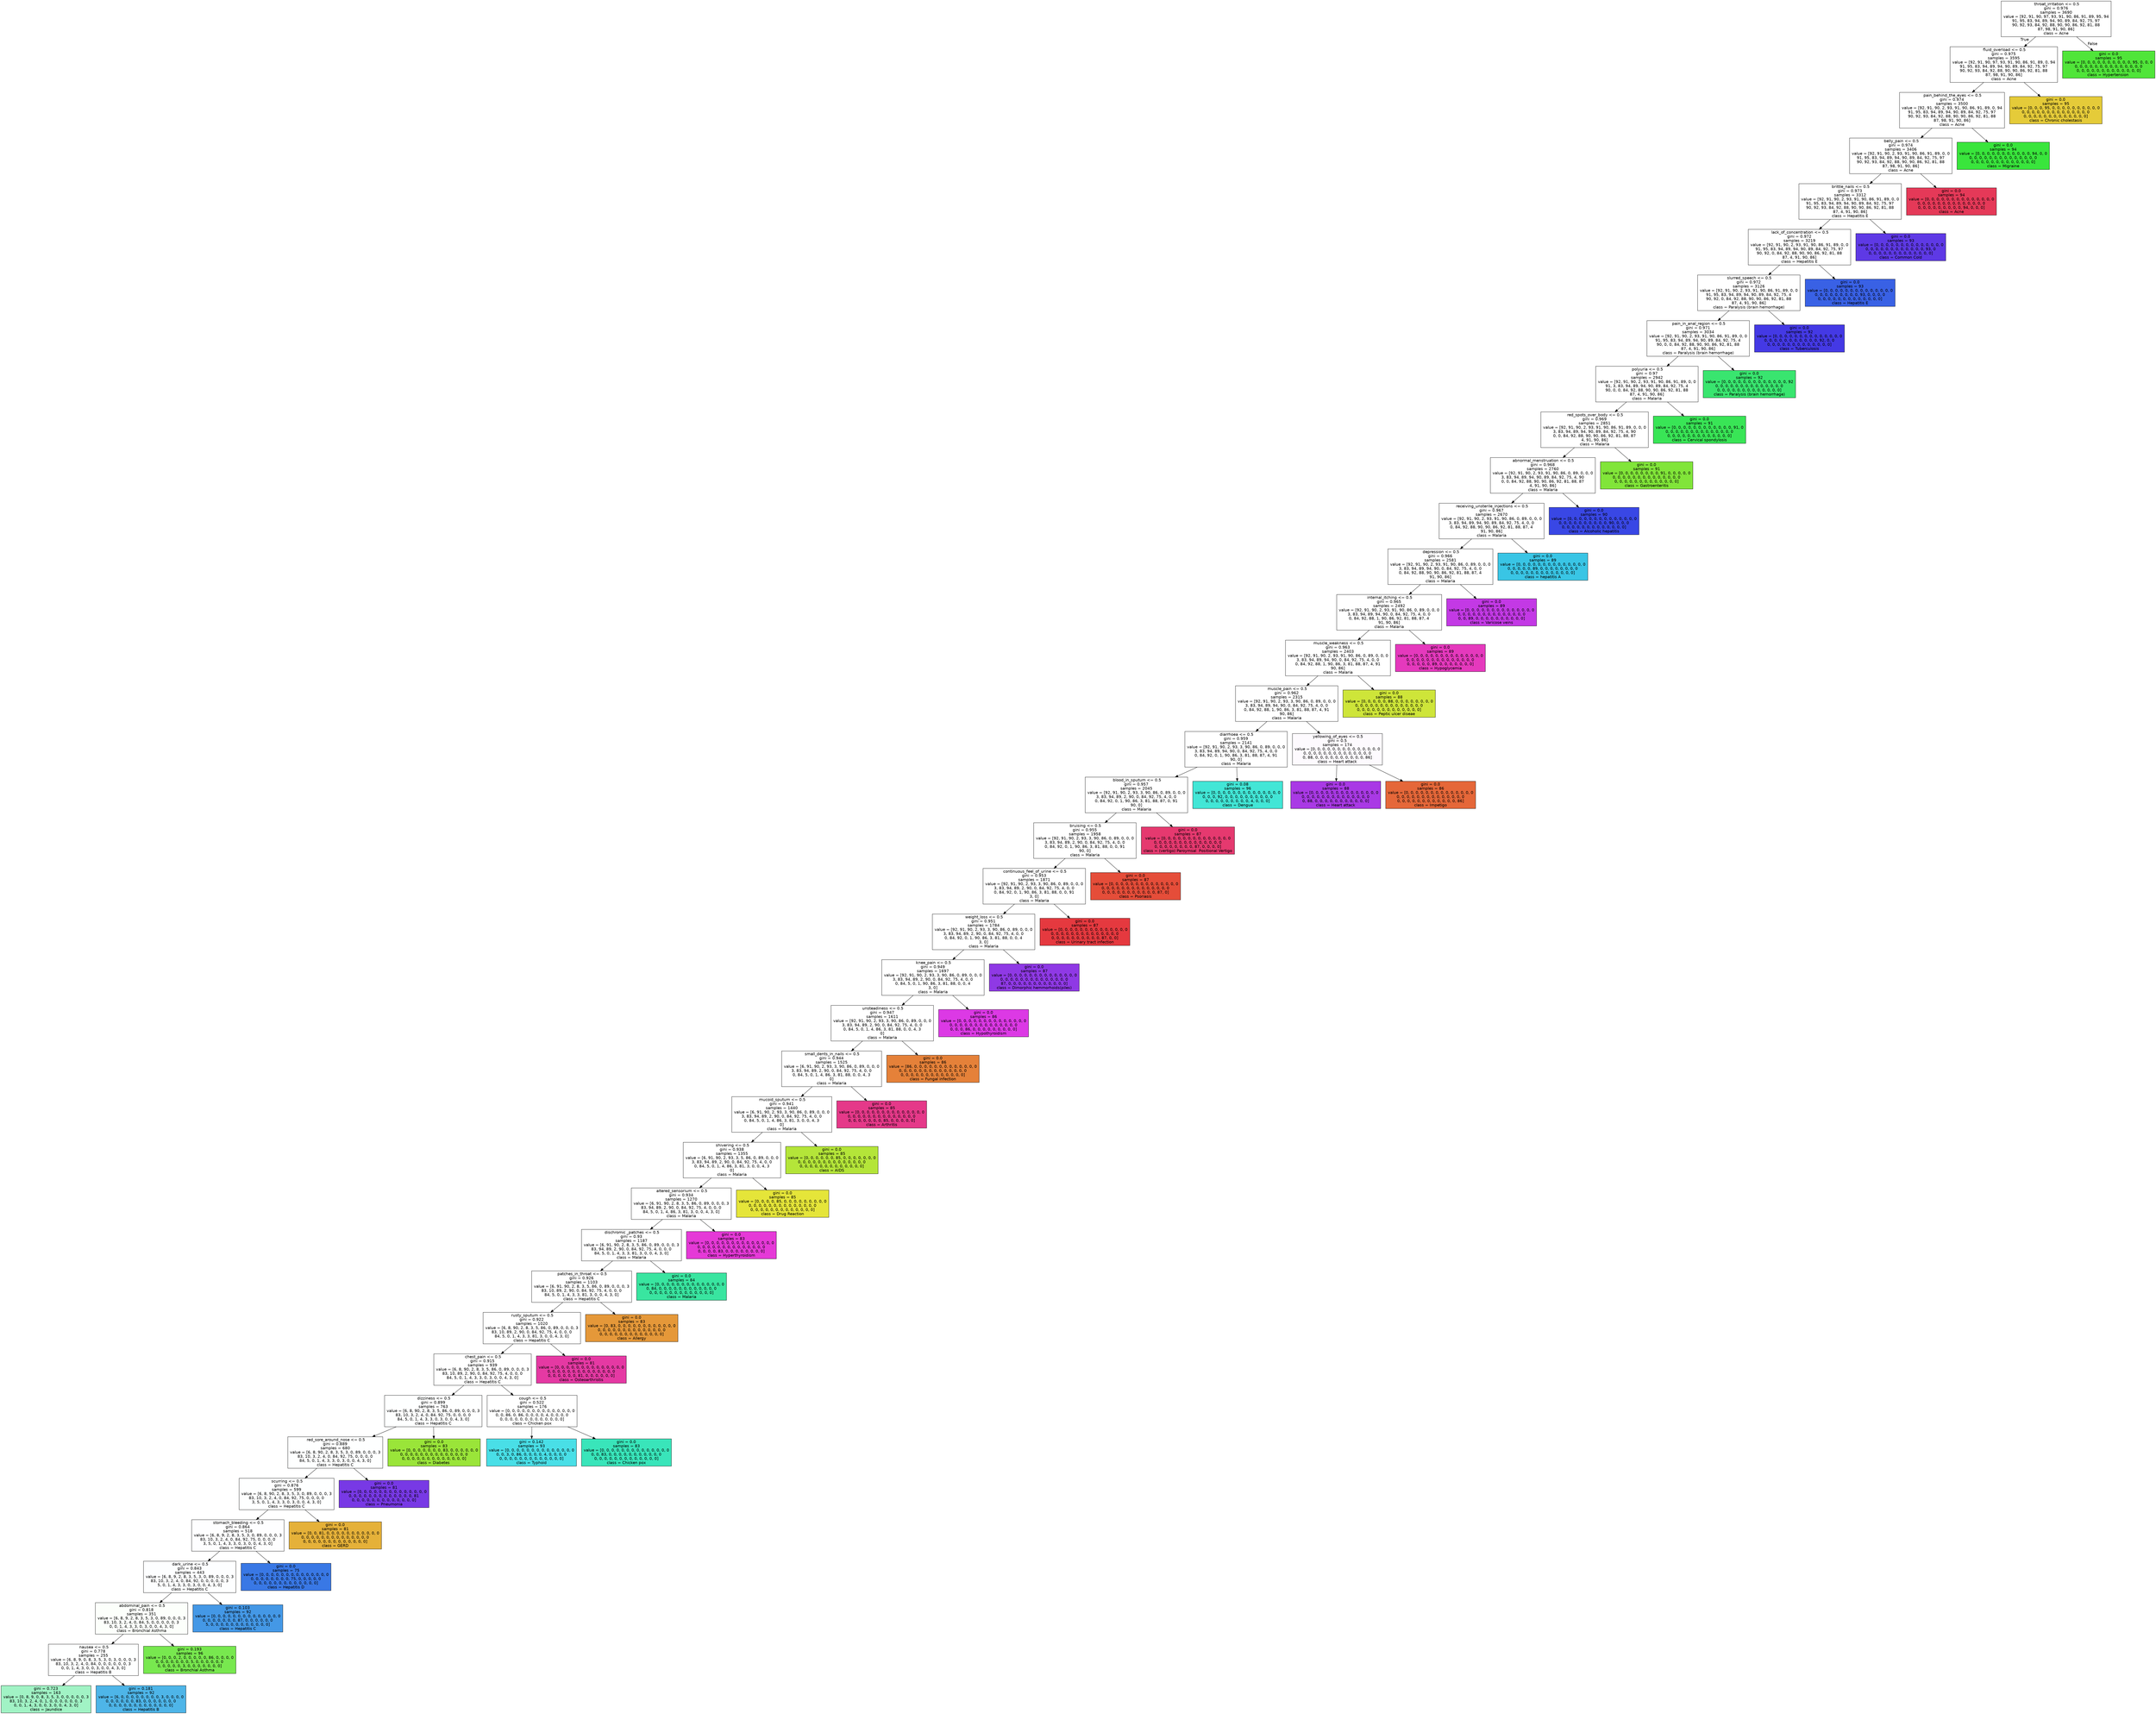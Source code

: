 digraph Tree {
node [shape=box, style="filled", color="black", fontname="helvetica"] ;
edge [fontname="helvetica"] ;
0 [label=" throat_irritation <= 0.5\ngini = 0.976\nsamples = 3690\nvalue = [92, 91, 90, 97, 93, 91, 90, 86, 91, 89, 95, 94\n91, 95, 83, 94, 89, 94, 90, 89, 84, 92, 75, 97\n90, 92, 93, 84, 92, 88, 90, 90, 86, 92, 81, 88\n87, 98, 91, 90, 86]\nclass = Acne", fillcolor="#ffffff"] ;
1 [label=" fluid_overload <= 0.5\ngini = 0.975\nsamples = 3595\nvalue = [92, 91, 90, 97, 93, 91, 90, 86, 91, 89, 0, 94\n91, 95, 83, 94, 89, 94, 90, 89, 84, 92, 75, 97\n90, 92, 93, 84, 92, 88, 90, 90, 86, 92, 81, 88\n87, 98, 91, 90, 86]\nclass = Acne", fillcolor="#ffffff"] ;
0 -> 1 [labeldistance=2.5, labelangle=45, headlabel="True"] ;
2 [label=" pain_behind_the_eyes <= 0.5\ngini = 0.974\nsamples = 3500\nvalue = [92, 91, 90, 2, 93, 91, 90, 86, 91, 89, 0, 94\n91, 95, 83, 94, 89, 94, 90, 89, 84, 92, 75, 97\n90, 92, 93, 84, 92, 88, 90, 90, 86, 92, 81, 88\n87, 98, 91, 90, 86]\nclass = Acne", fillcolor="#ffffff"] ;
1 -> 2 ;
3 [label=" belly_pain <= 0.5\ngini = 0.974\nsamples = 3406\nvalue = [92, 91, 90, 2, 93, 91, 90, 86, 91, 89, 0, 0\n91, 95, 83, 94, 89, 94, 90, 89, 84, 92, 75, 97\n90, 92, 93, 84, 92, 88, 90, 90, 86, 92, 81, 88\n87, 98, 91, 90, 86]\nclass = Acne", fillcolor="#ffffff"] ;
2 -> 3 ;
4 [label=" brittle_nails <= 0.5\ngini = 0.973\nsamples = 3312\nvalue = [92, 91, 90, 2, 93, 91, 90, 86, 91, 89, 0, 0\n91, 95, 83, 94, 89, 94, 90, 89, 84, 92, 75, 97\n90, 92, 93, 84, 92, 88, 90, 90, 86, 92, 81, 88\n87, 4, 91, 90, 86]\nclass = Hepatitis E", fillcolor="#ffffff"] ;
3 -> 4 ;
5 [label=" lack_of_concentration <= 0.5\ngini = 0.972\nsamples = 3219\nvalue = [92, 91, 90, 2, 93, 91, 90, 86, 91, 89, 0, 0\n91, 95, 83, 94, 89, 94, 90, 89, 84, 92, 75, 97\n90, 92, 0, 84, 92, 88, 90, 90, 86, 92, 81, 88\n87, 4, 91, 90, 86]\nclass = Hepatitis E", fillcolor="#ffffff"] ;
4 -> 5 ;
6 [label=" slurred_speech <= 0.5\ngini = 0.972\nsamples = 3126\nvalue = [92, 91, 90, 2, 93, 91, 90, 86, 91, 89, 0, 0\n91, 95, 83, 94, 89, 94, 90, 89, 84, 92, 75, 4\n90, 92, 0, 84, 92, 88, 90, 90, 86, 92, 81, 88\n87, 4, 91, 90, 86]\nclass = Paralysis (brain hemorrhage)", fillcolor="#ffffff"] ;
5 -> 6 ;
7 [label=" pain_in_anal_region <= 0.5\ngini = 0.971\nsamples = 3034\nvalue = [92, 91, 90, 2, 93, 91, 90, 86, 91, 89, 0, 0\n91, 95, 83, 94, 89, 94, 90, 89, 84, 92, 75, 4\n90, 0, 0, 84, 92, 88, 90, 90, 86, 92, 81, 88\n87, 4, 91, 90, 86]\nclass = Paralysis (brain hemorrhage)", fillcolor="#ffffff"] ;
6 -> 7 ;
8 [label=" polyuria <= 0.5\ngini = 0.97\nsamples = 2942\nvalue = [92, 91, 90, 2, 93, 91, 90, 86, 91, 89, 0, 0\n91, 3, 83, 94, 89, 94, 90, 89, 84, 92, 75, 4\n90, 0, 0, 84, 92, 88, 90, 90, 86, 92, 81, 88\n87, 4, 91, 90, 86]\nclass = Malaria", fillcolor="#ffffff"] ;
7 -> 8 ;
9 [label=" red_spots_over_body <= 0.5\ngini = 0.969\nsamples = 2851\nvalue = [92, 91, 90, 2, 93, 91, 90, 86, 91, 89, 0, 0, 0\n3, 83, 94, 89, 94, 90, 89, 84, 92, 75, 4, 90\n0, 0, 84, 92, 88, 90, 90, 86, 92, 81, 88, 87\n4, 91, 90, 86]\nclass = Malaria", fillcolor="#ffffff"] ;
8 -> 9 ;
10 [label=" abnormal_menstruation <= 0.5\ngini = 0.968\nsamples = 2760\nvalue = [92, 91, 90, 2, 93, 91, 90, 86, 0, 89, 0, 0, 0\n3, 83, 94, 89, 94, 90, 89, 84, 92, 75, 4, 90\n0, 0, 84, 92, 88, 90, 90, 86, 92, 81, 88, 87\n4, 91, 90, 86]\nclass = Malaria", fillcolor="#ffffff"] ;
9 -> 10 ;
11 [label=" receiving_unsterile_injections <= 0.5\ngini = 0.967\nsamples = 2670\nvalue = [92, 91, 90, 2, 93, 91, 90, 86, 0, 89, 0, 0, 0\n3, 83, 94, 89, 94, 90, 89, 84, 92, 75, 4, 0, 0\n0, 84, 92, 88, 90, 90, 86, 92, 81, 88, 87, 4\n91, 90, 86]\nclass = Malaria", fillcolor="#ffffff"] ;
10 -> 11 ;
12 [label=" depression <= 0.5\ngini = 0.966\nsamples = 2581\nvalue = [92, 91, 90, 2, 93, 91, 90, 86, 0, 89, 0, 0, 0\n3, 83, 94, 89, 94, 90, 0, 84, 92, 75, 4, 0, 0\n0, 84, 92, 88, 90, 90, 86, 92, 81, 88, 87, 4\n91, 90, 86]\nclass = Malaria", fillcolor="#ffffff"] ;
11 -> 12 ;
13 [label=" internal_itching <= 0.5\ngini = 0.965\nsamples = 2492\nvalue = [92, 91, 90, 2, 93, 91, 90, 86, 0, 89, 0, 0, 0\n3, 83, 94, 89, 94, 90, 0, 84, 92, 75, 4, 0, 0\n0, 84, 92, 88, 1, 90, 86, 92, 81, 88, 87, 4\n91, 90, 86]\nclass = Malaria", fillcolor="#ffffff"] ;
12 -> 13 ;
14 [label=" muscle_weakness <= 0.5\ngini = 0.963\nsamples = 2403\nvalue = [92, 91, 90, 2, 93, 91, 90, 86, 0, 89, 0, 0, 0\n3, 83, 94, 89, 94, 90, 0, 84, 92, 75, 4, 0, 0\n0, 84, 92, 88, 1, 90, 86, 3, 81, 88, 87, 4, 91\n90, 86]\nclass = Malaria", fillcolor="#ffffff"] ;
13 -> 14 ;
15 [label=" muscle_pain <= 0.5\ngini = 0.962\nsamples = 2315\nvalue = [92, 91, 90, 2, 93, 3, 90, 86, 0, 89, 0, 0, 0\n3, 83, 94, 89, 94, 90, 0, 84, 92, 75, 4, 0, 0\n0, 84, 92, 88, 1, 90, 86, 3, 81, 88, 87, 4, 91\n90, 86]\nclass = Malaria", fillcolor="#ffffff"] ;
14 -> 15 ;
16 [label=" diarrhoea <= 0.5\ngini = 0.959\nsamples = 2141\nvalue = [92, 91, 90, 2, 93, 3, 90, 86, 0, 89, 0, 0, 0\n3, 83, 94, 89, 94, 90, 0, 84, 92, 75, 4, 0, 0\n0, 84, 92, 0, 1, 90, 86, 3, 81, 88, 87, 4, 91\n90, 0]\nclass = Malaria", fillcolor="#ffffff"] ;
15 -> 16 ;
17 [label=" blood_in_sputum <= 0.5\ngini = 0.957\nsamples = 2045\nvalue = [92, 91, 90, 2, 93, 3, 90, 86, 0, 89, 0, 0, 0\n3, 83, 94, 89, 2, 90, 0, 84, 92, 75, 4, 0, 0\n0, 84, 92, 0, 1, 90, 86, 3, 81, 88, 87, 0, 91\n90, 0]\nclass = Malaria", fillcolor="#ffffff"] ;
16 -> 17 ;
18 [label=" bruising <= 0.5\ngini = 0.955\nsamples = 1958\nvalue = [92, 91, 90, 2, 93, 3, 90, 86, 0, 89, 0, 0, 0\n3, 83, 94, 89, 2, 90, 0, 84, 92, 75, 4, 0, 0\n0, 84, 92, 0, 1, 90, 86, 3, 81, 88, 0, 0, 91\n90, 0]\nclass = Malaria", fillcolor="#ffffff"] ;
17 -> 18 ;
19 [label=" continuous_feel_of_urine <= 0.5\ngini = 0.953\nsamples = 1871\nvalue = [92, 91, 90, 2, 93, 3, 90, 86, 0, 89, 0, 0, 0\n3, 83, 94, 89, 2, 90, 0, 84, 92, 75, 4, 0, 0\n0, 84, 92, 0, 1, 90, 86, 3, 81, 88, 0, 0, 91\n3, 0]\nclass = Malaria", fillcolor="#ffffff"] ;
18 -> 19 ;
20 [label=" weight_loss <= 0.5\ngini = 0.951\nsamples = 1784\nvalue = [92, 91, 90, 2, 93, 3, 90, 86, 0, 89, 0, 0, 0\n3, 83, 94, 89, 2, 90, 0, 84, 92, 75, 4, 0, 0\n0, 84, 92, 0, 1, 90, 86, 3, 81, 88, 0, 0, 4\n3, 0]\nclass = Malaria", fillcolor="#ffffff"] ;
19 -> 20 ;
21 [label=" knee_pain <= 0.5\ngini = 0.949\nsamples = 1697\nvalue = [92, 91, 90, 2, 93, 3, 90, 86, 0, 89, 0, 0, 0\n3, 83, 94, 89, 2, 90, 0, 84, 92, 75, 4, 0, 0\n0, 84, 5, 0, 1, 90, 86, 3, 81, 88, 0, 0, 4\n3, 0]\nclass = Malaria", fillcolor="#ffffff"] ;
20 -> 21 ;
22 [label=" unsteadiness <= 0.5\ngini = 0.947\nsamples = 1611\nvalue = [92, 91, 90, 2, 93, 3, 90, 86, 0, 89, 0, 0, 0\n3, 83, 94, 89, 2, 90, 0, 84, 92, 75, 4, 0, 0\n0, 84, 5, 0, 1, 4, 86, 3, 81, 88, 0, 0, 4, 3\n0]\nclass = Malaria", fillcolor="#ffffff"] ;
21 -> 22 ;
23 [label=" small_dents_in_nails <= 0.5\ngini = 0.944\nsamples = 1525\nvalue = [6, 91, 90, 2, 93, 3, 90, 86, 0, 89, 0, 0, 0\n3, 83, 94, 89, 2, 90, 0, 84, 92, 75, 4, 0, 0\n0, 84, 5, 0, 1, 4, 86, 3, 81, 88, 0, 0, 4, 3\n0]\nclass = Malaria", fillcolor="#ffffff"] ;
22 -> 23 ;
24 [label=" mucoid_sputum <= 0.5\ngini = 0.941\nsamples = 1440\nvalue = [6, 91, 90, 2, 93, 3, 90, 86, 0, 89, 0, 0, 0\n3, 83, 94, 89, 2, 90, 0, 84, 92, 75, 4, 0, 0\n0, 84, 5, 0, 1, 4, 86, 3, 81, 3, 0, 0, 4, 3\n0]\nclass = Malaria", fillcolor="#ffffff"] ;
23 -> 24 ;
25 [label=" shivering <= 0.5\ngini = 0.938\nsamples = 1355\nvalue = [6, 91, 90, 2, 93, 3, 5, 86, 0, 89, 0, 0, 0\n3, 83, 94, 89, 2, 90, 0, 84, 92, 75, 4, 0, 0\n0, 84, 5, 0, 1, 4, 86, 3, 81, 3, 0, 0, 4, 3\n0]\nclass = Malaria", fillcolor="#ffffff"] ;
24 -> 25 ;
26 [label=" altered_sensorium <= 0.5\ngini = 0.934\nsamples = 1270\nvalue = [6, 91, 90, 2, 8, 3, 5, 86, 0, 89, 0, 0, 0, 3\n83, 94, 89, 2, 90, 0, 84, 92, 75, 4, 0, 0, 0\n84, 5, 0, 1, 4, 86, 3, 81, 3, 0, 0, 4, 3, 0]\nclass = Malaria", fillcolor="#ffffff"] ;
25 -> 26 ;
27 [label=" dischromic _patches <= 0.5\ngini = 0.93\nsamples = 1187\nvalue = [6, 91, 90, 2, 8, 3, 5, 86, 0, 89, 0, 0, 0, 3\n83, 94, 89, 2, 90, 0, 84, 92, 75, 4, 0, 0, 0\n84, 5, 0, 1, 4, 3, 3, 81, 3, 0, 0, 4, 3, 0]\nclass = Malaria", fillcolor="#ffffff"] ;
26 -> 27 ;
28 [label=" patches_in_throat <= 0.5\ngini = 0.926\nsamples = 1103\nvalue = [6, 91, 90, 2, 8, 3, 5, 86, 0, 89, 0, 0, 0, 3\n83, 10, 89, 2, 90, 0, 84, 92, 75, 4, 0, 0, 0\n84, 5, 0, 1, 4, 3, 3, 81, 3, 0, 0, 4, 3, 0]\nclass = Hepatitis C", fillcolor="#ffffff"] ;
27 -> 28 ;
29 [label=" rusty_sputum <= 0.5\ngini = 0.922\nsamples = 1020\nvalue = [6, 8, 90, 2, 8, 3, 5, 86, 0, 89, 0, 0, 0, 3\n83, 10, 89, 2, 90, 0, 84, 92, 75, 4, 0, 0, 0\n84, 5, 0, 1, 4, 3, 3, 81, 3, 0, 0, 4, 3, 0]\nclass = Hepatitis C", fillcolor="#ffffff"] ;
28 -> 29 ;
30 [label=" chest_pain <= 0.5\ngini = 0.915\nsamples = 939\nvalue = [6, 8, 90, 2, 8, 3, 5, 86, 0, 89, 0, 0, 0, 3\n83, 10, 89, 2, 90, 0, 84, 92, 75, 4, 0, 0, 0\n84, 5, 0, 1, 4, 3, 3, 0, 3, 0, 0, 4, 3, 0]\nclass = Hepatitis C", fillcolor="#ffffff"] ;
29 -> 30 ;
31 [label=" dizziness <= 0.5\ngini = 0.899\nsamples = 763\nvalue = [6, 8, 90, 2, 8, 3, 5, 86, 0, 89, 0, 0, 0, 3\n83, 10, 3, 2, 4, 0, 84, 92, 75, 0, 0, 0, 0\n84, 5, 0, 1, 4, 3, 3, 0, 3, 0, 0, 4, 3, 0]\nclass = Hepatitis C", fillcolor="#feffff"] ;
30 -> 31 ;
32 [label=" red_sore_around_nose <= 0.5\ngini = 0.889\nsamples = 680\nvalue = [6, 8, 90, 2, 8, 3, 5, 3, 0, 89, 0, 0, 0, 3\n83, 10, 3, 2, 4, 0, 84, 92, 75, 0, 0, 0, 0\n84, 5, 0, 1, 4, 3, 3, 0, 3, 0, 0, 4, 3, 0]\nclass = Hepatitis C", fillcolor="#feffff"] ;
31 -> 32 ;
33 [label=" scurring <= 0.5\ngini = 0.876\nsamples = 599\nvalue = [6, 8, 90, 2, 8, 3, 5, 3, 0, 89, 0, 0, 0, 3\n83, 10, 3, 2, 4, 0, 84, 92, 75, 0, 0, 0, 0\n3, 5, 0, 1, 4, 3, 3, 0, 3, 0, 0, 4, 3, 0]\nclass = Hepatitis C", fillcolor="#feffff"] ;
32 -> 33 ;
34 [label=" stomach_bleeding <= 0.5\ngini = 0.864\nsamples = 518\nvalue = [6, 8, 9, 2, 8, 3, 5, 3, 0, 89, 0, 0, 0, 3\n83, 10, 3, 2, 4, 0, 84, 92, 75, 0, 0, 0, 0\n3, 5, 0, 1, 4, 3, 3, 0, 3, 0, 0, 4, 3, 0]\nclass = Hepatitis C", fillcolor="#fefeff"] ;
33 -> 34 ;
35 [label=" dark_urine <= 0.5\ngini = 0.843\nsamples = 443\nvalue = [6, 8, 9, 2, 8, 3, 5, 3, 0, 89, 0, 0, 0, 3\n83, 10, 3, 2, 4, 0, 84, 92, 0, 0, 0, 0, 0, 3\n5, 0, 1, 4, 3, 3, 0, 3, 0, 0, 4, 3, 0]\nclass = Hepatitis C", fillcolor="#fdfeff"] ;
34 -> 35 ;
36 [label=" abdominal_pain <= 0.5\ngini = 0.818\nsamples = 351\nvalue = [6, 8, 9, 2, 8, 3, 5, 3, 0, 89, 0, 0, 0, 3\n83, 10, 3, 2, 4, 0, 84, 5, 0, 0, 0, 0, 0, 3\n0, 0, 1, 4, 3, 3, 0, 3, 0, 0, 4, 3, 0]\nclass = Bronchial Asthma", fillcolor="#fcfffb"] ;
35 -> 36 ;
37 [label=" nausea <= 0.5\ngini = 0.778\nsamples = 255\nvalue = [6, 8, 9, 0, 8, 3, 5, 3, 0, 3, 0, 0, 0, 3\n83, 10, 3, 2, 4, 0, 84, 0, 0, 0, 0, 0, 0, 3\n0, 0, 1, 4, 3, 0, 0, 3, 0, 0, 4, 3, 0]\nclass = Hepatitis B", fillcolor="#feffff"] ;
36 -> 37 ;
38 [label="gini = 0.723\nsamples = 163\nvalue = [0, 8, 9, 0, 8, 3, 5, 3, 0, 0, 0, 0, 0, 3\n83, 10, 3, 2, 4, 0, 1, 0, 0, 0, 0, 0, 0, 3\n0, 0, 1, 4, 3, 0, 0, 3, 0, 0, 4, 3, 0]\nclass = Jaundice", fillcolor="#a1f3c5"] ;
37 -> 38 ;
39 [label="gini = 0.181\nsamples = 92\nvalue = [6, 0, 0, 0, 0, 0, 0, 0, 0, 3, 0, 0, 0, 0\n0, 0, 0, 0, 0, 0, 83, 0, 0, 0, 0, 0, 0, 0\n0, 0, 0, 0, 0, 0, 0, 0, 0, 0, 0, 0, 0]\nclass = Hepatitis B", fillcolor="#4eb5e8"] ;
37 -> 39 ;
40 [label="gini = 0.193\nsamples = 96\nvalue = [0, 0, 0, 2, 0, 0, 0, 0, 0, 86, 0, 0, 0, 0\n0, 0, 0, 0, 0, 0, 0, 5, 0, 0, 0, 0, 0, 0\n0, 0, 0, 0, 0, 3, 0, 0, 0, 0, 0, 0, 0]\nclass = Bronchial Asthma", fillcolor="#78e84f"] ;
36 -> 40 ;
41 [label="gini = 0.103\nsamples = 92\nvalue = [0, 0, 0, 0, 0, 0, 0, 0, 0, 0, 0, 0, 0, 0\n0, 0, 0, 0, 0, 0, 0, 87, 0, 0, 0, 0, 0, 0\n5, 0, 0, 0, 0, 0, 0, 0, 0, 0, 0, 0, 0]\nclass = Hepatitis C", fillcolor="#4498e6"] ;
35 -> 41 ;
42 [label="gini = 0.0\nsamples = 75\nvalue = [0, 0, 0, 0, 0, 0, 0, 0, 0, 0, 0, 0, 0, 0\n0, 0, 0, 0, 0, 0, 0, 0, 75, 0, 0, 0, 0, 0\n0, 0, 0, 0, 0, 0, 0, 0, 0, 0, 0, 0, 0]\nclass = Hepatitis D", fillcolor="#3978e5"] ;
34 -> 42 ;
43 [label="gini = 0.0\nsamples = 81\nvalue = [0, 0, 81, 0, 0, 0, 0, 0, 0, 0, 0, 0, 0, 0\n0, 0, 0, 0, 0, 0, 0, 0, 0, 0, 0, 0, 0, 0\n0, 0, 0, 0, 0, 0, 0, 0, 0, 0, 0, 0, 0]\nclass = GERD", fillcolor="#e5b139"] ;
33 -> 43 ;
44 [label="gini = 0.0\nsamples = 81\nvalue = [0, 0, 0, 0, 0, 0, 0, 0, 0, 0, 0, 0, 0, 0\n0, 0, 0, 0, 0, 0, 0, 0, 0, 0, 0, 0, 0, 81\n0, 0, 0, 0, 0, 0, 0, 0, 0, 0, 0, 0, 0]\nclass = Pneumonia", fillcolor="#7839e5"] ;
32 -> 44 ;
45 [label="gini = 0.0\nsamples = 83\nvalue = [0, 0, 0, 0, 0, 0, 0, 83, 0, 0, 0, 0, 0, 0\n0, 0, 0, 0, 0, 0, 0, 0, 0, 0, 0, 0, 0, 0\n0, 0, 0, 0, 0, 0, 0, 0, 0, 0, 0, 0, 0]\nclass = Diabetes ", fillcolor="#9ae539"] ;
31 -> 45 ;
46 [label=" cough <= 0.5\ngini = 0.522\nsamples = 176\nvalue = [0, 0, 0, 0, 0, 0, 0, 0, 0, 0, 0, 0, 0, 0\n0, 0, 86, 0, 86, 0, 0, 0, 0, 4, 0, 0, 0, 0\n0, 0, 0, 0, 0, 0, 0, 0, 0, 0, 0, 0, 0]\nclass = Chicken pox", fillcolor="#ffffff"] ;
30 -> 46 ;
47 [label="gini = 0.142\nsamples = 93\nvalue = [0, 0, 0, 0, 0, 0, 0, 0, 0, 0, 0, 0, 0, 0\n0, 0, 3, 0, 86, 0, 0, 0, 0, 4, 0, 0, 0, 0\n0, 0, 0, 0, 0, 0, 0, 0, 0, 0, 0, 0, 0]\nclass = Typhoid", fillcolor="#49dfe7"] ;
46 -> 47 ;
48 [label="gini = 0.0\nsamples = 83\nvalue = [0, 0, 0, 0, 0, 0, 0, 0, 0, 0, 0, 0, 0, 0\n0, 0, 83, 0, 0, 0, 0, 0, 0, 0, 0, 0, 0, 0\n0, 0, 0, 0, 0, 0, 0, 0, 0, 0, 0, 0, 0]\nclass = Chicken pox", fillcolor="#39e5ba"] ;
46 -> 48 ;
49 [label="gini = 0.0\nsamples = 81\nvalue = [0, 0, 0, 0, 0, 0, 0, 0, 0, 0, 0, 0, 0, 0\n0, 0, 0, 0, 0, 0, 0, 0, 0, 0, 0, 0, 0, 0\n0, 0, 0, 0, 0, 0, 81, 0, 0, 0, 0, 0, 0]\nclass = Osteoarthristis", fillcolor="#e539a3"] ;
29 -> 49 ;
50 [label="gini = 0.0\nsamples = 83\nvalue = [0, 83, 0, 0, 0, 0, 0, 0, 0, 0, 0, 0, 0, 0\n0, 0, 0, 0, 0, 0, 0, 0, 0, 0, 0, 0, 0, 0\n0, 0, 0, 0, 0, 0, 0, 0, 0, 0, 0, 0, 0]\nclass = Allergy", fillcolor="#e59839"] ;
28 -> 50 ;
51 [label="gini = 0.0\nsamples = 84\nvalue = [0, 0, 0, 0, 0, 0, 0, 0, 0, 0, 0, 0, 0, 0\n0, 84, 0, 0, 0, 0, 0, 0, 0, 0, 0, 0, 0, 0\n0, 0, 0, 0, 0, 0, 0, 0, 0, 0, 0, 0, 0]\nclass = Malaria", fillcolor="#39e5a0"] ;
27 -> 51 ;
52 [label="gini = 0.0\nsamples = 83\nvalue = [0, 0, 0, 0, 0, 0, 0, 0, 0, 0, 0, 0, 0, 0\n0, 0, 0, 0, 0, 0, 0, 0, 0, 0, 0, 0, 0, 0\n0, 0, 0, 0, 83, 0, 0, 0, 0, 0, 0, 0, 0]\nclass = Hyperthyroidism", fillcolor="#e539d7"] ;
26 -> 52 ;
53 [label="gini = 0.0\nsamples = 85\nvalue = [0, 0, 0, 0, 85, 0, 0, 0, 0, 0, 0, 0, 0, 0\n0, 0, 0, 0, 0, 0, 0, 0, 0, 0, 0, 0, 0, 0\n0, 0, 0, 0, 0, 0, 0, 0, 0, 0, 0, 0, 0]\nclass = Drug Reaction", fillcolor="#e5e539"] ;
25 -> 53 ;
54 [label="gini = 0.0\nsamples = 85\nvalue = [0, 0, 0, 0, 0, 0, 85, 0, 0, 0, 0, 0, 0, 0\n0, 0, 0, 0, 0, 0, 0, 0, 0, 0, 0, 0, 0, 0\n0, 0, 0, 0, 0, 0, 0, 0, 0, 0, 0, 0, 0]\nclass = AIDS", fillcolor="#b4e539"] ;
24 -> 54 ;
55 [label="gini = 0.0\nsamples = 85\nvalue = [0, 0, 0, 0, 0, 0, 0, 0, 0, 0, 0, 0, 0, 0\n0, 0, 0, 0, 0, 0, 0, 0, 0, 0, 0, 0, 0, 0\n0, 0, 0, 0, 0, 0, 0, 85, 0, 0, 0, 0, 0]\nclass = Arthritis", fillcolor="#e53989"] ;
23 -> 55 ;
56 [label="gini = 0.0\nsamples = 86\nvalue = [86, 0, 0, 0, 0, 0, 0, 0, 0, 0, 0, 0, 0, 0\n0, 0, 0, 0, 0, 0, 0, 0, 0, 0, 0, 0, 0, 0\n0, 0, 0, 0, 0, 0, 0, 0, 0, 0, 0, 0, 0]\nclass = Fungal infection", fillcolor="#e58139"] ;
22 -> 56 ;
57 [label="gini = 0.0\nsamples = 86\nvalue = [0, 0, 0, 0, 0, 0, 0, 0, 0, 0, 0, 0, 0, 0\n0, 0, 0, 0, 0, 0, 0, 0, 0, 0, 0, 0, 0, 0\n0, 0, 0, 86, 0, 0, 0, 0, 0, 0, 0, 0, 0]\nclass = Hypothyroidism", fillcolor="#dc39e5"] ;
21 -> 57 ;
58 [label="gini = 0.0\nsamples = 87\nvalue = [0, 0, 0, 0, 0, 0, 0, 0, 0, 0, 0, 0, 0, 0\n0, 0, 0, 0, 0, 0, 0, 0, 0, 0, 0, 0, 0, 0\n87, 0, 0, 0, 0, 0, 0, 0, 0, 0, 0, 0, 0]\nclass = Dimorphic hemmorhoids(piles)", fillcolor="#8f39e5"] ;
20 -> 58 ;
59 [label="gini = 0.0\nsamples = 87\nvalue = [0, 0, 0, 0, 0, 0, 0, 0, 0, 0, 0, 0, 0, 0\n0, 0, 0, 0, 0, 0, 0, 0, 0, 0, 0, 0, 0, 0\n0, 0, 0, 0, 0, 0, 0, 0, 0, 0, 87, 0, 0]\nclass = Urinary tract infection", fillcolor="#e5393f"] ;
19 -> 59 ;
60 [label="gini = 0.0\nsamples = 87\nvalue = [0, 0, 0, 0, 0, 0, 0, 0, 0, 0, 0, 0, 0, 0\n0, 0, 0, 0, 0, 0, 0, 0, 0, 0, 0, 0, 0, 0\n0, 0, 0, 0, 0, 0, 0, 0, 0, 0, 0, 87, 0]\nclass = Psoriasis", fillcolor="#e54d39"] ;
18 -> 60 ;
61 [label="gini = 0.0\nsamples = 87\nvalue = [0, 0, 0, 0, 0, 0, 0, 0, 0, 0, 0, 0, 0, 0\n0, 0, 0, 0, 0, 0, 0, 0, 0, 0, 0, 0, 0, 0\n0, 0, 0, 0, 0, 0, 0, 0, 87, 0, 0, 0, 0]\nclass = (vertigo) Paroymsal  Positional Vertigo", fillcolor="#e5396f"] ;
17 -> 61 ;
62 [label="gini = 0.08\nsamples = 96\nvalue = [0, 0, 0, 0, 0, 0, 0, 0, 0, 0, 0, 0, 0, 0\n0, 0, 0, 92, 0, 0, 0, 0, 0, 0, 0, 0, 0, 0\n0, 0, 0, 0, 0, 0, 0, 0, 0, 4, 0, 0, 0]\nclass = Dengue", fillcolor="#42e6d6"] ;
16 -> 62 ;
63 [label=" yellowing_of_eyes <= 0.5\ngini = 0.5\nsamples = 174\nvalue = [0, 0, 0, 0, 0, 0, 0, 0, 0, 0, 0, 0, 0, 0\n0, 0, 0, 0, 0, 0, 0, 0, 0, 0, 0, 0, 0, 0\n0, 88, 0, 0, 0, 0, 0, 0, 0, 0, 0, 0, 86]\nclass = Heart attack", fillcolor="#fdfafe"] ;
15 -> 63 ;
64 [label="gini = 0.0\nsamples = 88\nvalue = [0, 0, 0, 0, 0, 0, 0, 0, 0, 0, 0, 0, 0, 0\n0, 0, 0, 0, 0, 0, 0, 0, 0, 0, 0, 0, 0, 0\n0, 88, 0, 0, 0, 0, 0, 0, 0, 0, 0, 0, 0]\nclass = Heart attack", fillcolor="#a939e5"] ;
63 -> 64 ;
65 [label="gini = 0.0\nsamples = 86\nvalue = [0, 0, 0, 0, 0, 0, 0, 0, 0, 0, 0, 0, 0, 0\n0, 0, 0, 0, 0, 0, 0, 0, 0, 0, 0, 0, 0, 0\n0, 0, 0, 0, 0, 0, 0, 0, 0, 0, 0, 0, 86]\nclass = Impetigo", fillcolor="#e56739"] ;
63 -> 65 ;
66 [label="gini = 0.0\nsamples = 88\nvalue = [0, 0, 0, 0, 0, 88, 0, 0, 0, 0, 0, 0, 0, 0\n0, 0, 0, 0, 0, 0, 0, 0, 0, 0, 0, 0, 0, 0\n0, 0, 0, 0, 0, 0, 0, 0, 0, 0, 0, 0, 0]\nclass = Peptic ulcer diseae", fillcolor="#cee539"] ;
14 -> 66 ;
67 [label="gini = 0.0\nsamples = 89\nvalue = [0, 0, 0, 0, 0, 0, 0, 0, 0, 0, 0, 0, 0, 0\n0, 0, 0, 0, 0, 0, 0, 0, 0, 0, 0, 0, 0, 0\n0, 0, 0, 0, 0, 89, 0, 0, 0, 0, 0, 0, 0]\nclass = Hypoglycemia", fillcolor="#e539bd"] ;
13 -> 67 ;
68 [label="gini = 0.0\nsamples = 89\nvalue = [0, 0, 0, 0, 0, 0, 0, 0, 0, 0, 0, 0, 0, 0\n0, 0, 0, 0, 0, 0, 0, 0, 0, 0, 0, 0, 0, 0\n0, 0, 89, 0, 0, 0, 0, 0, 0, 0, 0, 0, 0]\nclass = Varicose veins", fillcolor="#c339e5"] ;
12 -> 68 ;
69 [label="gini = 0.0\nsamples = 89\nvalue = [0, 0, 0, 0, 0, 0, 0, 0, 0, 0, 0, 0, 0, 0\n0, 0, 0, 0, 0, 89, 0, 0, 0, 0, 0, 0, 0, 0\n0, 0, 0, 0, 0, 0, 0, 0, 0, 0, 0, 0, 0]\nclass = hepatitis A", fillcolor="#39c5e5"] ;
11 -> 69 ;
70 [label="gini = 0.0\nsamples = 90\nvalue = [0, 0, 0, 0, 0, 0, 0, 0, 0, 0, 0, 0, 0, 0\n0, 0, 0, 0, 0, 0, 0, 0, 0, 0, 90, 0, 0, 0\n0, 0, 0, 0, 0, 0, 0, 0, 0, 0, 0, 0, 0]\nclass = Alcoholic hepatitis", fillcolor="#3947e5"] ;
10 -> 70 ;
71 [label="gini = 0.0\nsamples = 91\nvalue = [0, 0, 0, 0, 0, 0, 0, 0, 91, 0, 0, 0, 0, 0\n0, 0, 0, 0, 0, 0, 0, 0, 0, 0, 0, 0, 0, 0\n0, 0, 0, 0, 0, 0, 0, 0, 0, 0, 0, 0, 0]\nclass = Gastroenteritis", fillcolor="#81e539"] ;
9 -> 71 ;
72 [label="gini = 0.0\nsamples = 91\nvalue = [0, 0, 0, 0, 0, 0, 0, 0, 0, 0, 0, 0, 91, 0\n0, 0, 0, 0, 0, 0, 0, 0, 0, 0, 0, 0, 0, 0\n0, 0, 0, 0, 0, 0, 0, 0, 0, 0, 0, 0, 0]\nclass = Cervical spondylosis", fillcolor="#39e556"] ;
8 -> 72 ;
73 [label="gini = 0.0\nsamples = 92\nvalue = [0, 0, 0, 0, 0, 0, 0, 0, 0, 0, 0, 0, 0, 92\n0, 0, 0, 0, 0, 0, 0, 0, 0, 0, 0, 0, 0, 0\n0, 0, 0, 0, 0, 0, 0, 0, 0, 0, 0, 0, 0]\nclass = Paralysis (brain hemorrhage)", fillcolor="#39e56f"] ;
7 -> 73 ;
74 [label="gini = 0.0\nsamples = 92\nvalue = [0, 0, 0, 0, 0, 0, 0, 0, 0, 0, 0, 0, 0, 0\n0, 0, 0, 0, 0, 0, 0, 0, 0, 0, 0, 92, 0, 0\n0, 0, 0, 0, 0, 0, 0, 0, 0, 0, 0, 0, 0]\nclass = Tuberculosis", fillcolor="#4439e5"] ;
6 -> 74 ;
75 [label="gini = 0.0\nsamples = 93\nvalue = [0, 0, 0, 0, 0, 0, 0, 0, 0, 0, 0, 0, 0, 0\n0, 0, 0, 0, 0, 0, 0, 0, 0, 93, 0, 0, 0, 0\n0, 0, 0, 0, 0, 0, 0, 0, 0, 0, 0, 0, 0]\nclass = Hepatitis E", fillcolor="#3961e5"] ;
5 -> 75 ;
76 [label="gini = 0.0\nsamples = 93\nvalue = [0, 0, 0, 0, 0, 0, 0, 0, 0, 0, 0, 0, 0, 0\n0, 0, 0, 0, 0, 0, 0, 0, 0, 0, 0, 0, 93, 0\n0, 0, 0, 0, 0, 0, 0, 0, 0, 0, 0, 0, 0]\nclass = Common Cold", fillcolor="#5e39e5"] ;
4 -> 76 ;
77 [label="gini = 0.0\nsamples = 94\nvalue = [0, 0, 0, 0, 0, 0, 0, 0, 0, 0, 0, 0, 0, 0\n0, 0, 0, 0, 0, 0, 0, 0, 0, 0, 0, 0, 0, 0\n0, 0, 0, 0, 0, 0, 0, 0, 0, 94, 0, 0, 0]\nclass = Acne", fillcolor="#e53958"] ;
3 -> 77 ;
78 [label="gini = 0.0\nsamples = 94\nvalue = [0, 0, 0, 0, 0, 0, 0, 0, 0, 0, 0, 94, 0, 0\n0, 0, 0, 0, 0, 0, 0, 0, 0, 0, 0, 0, 0, 0\n0, 0, 0, 0, 0, 0, 0, 0, 0, 0, 0, 0, 0]\nclass = Migraine", fillcolor="#39e53c"] ;
2 -> 78 ;
79 [label="gini = 0.0\nsamples = 95\nvalue = [0, 0, 0, 95, 0, 0, 0, 0, 0, 0, 0, 0, 0, 0\n0, 0, 0, 0, 0, 0, 0, 0, 0, 0, 0, 0, 0, 0\n0, 0, 0, 0, 0, 0, 0, 0, 0, 0, 0, 0, 0]\nclass = Chronic cholestasis", fillcolor="#e5cb39"] ;
1 -> 79 ;
80 [label="gini = 0.0\nsamples = 95\nvalue = [0, 0, 0, 0, 0, 0, 0, 0, 0, 0, 95, 0, 0, 0\n0, 0, 0, 0, 0, 0, 0, 0, 0, 0, 0, 0, 0, 0\n0, 0, 0, 0, 0, 0, 0, 0, 0, 0, 0, 0, 0]\nclass = Hypertension ", fillcolor="#50e539"] ;
0 -> 80 [labeldistance=2.5, labelangle=-45, headlabel="False"] ;
}